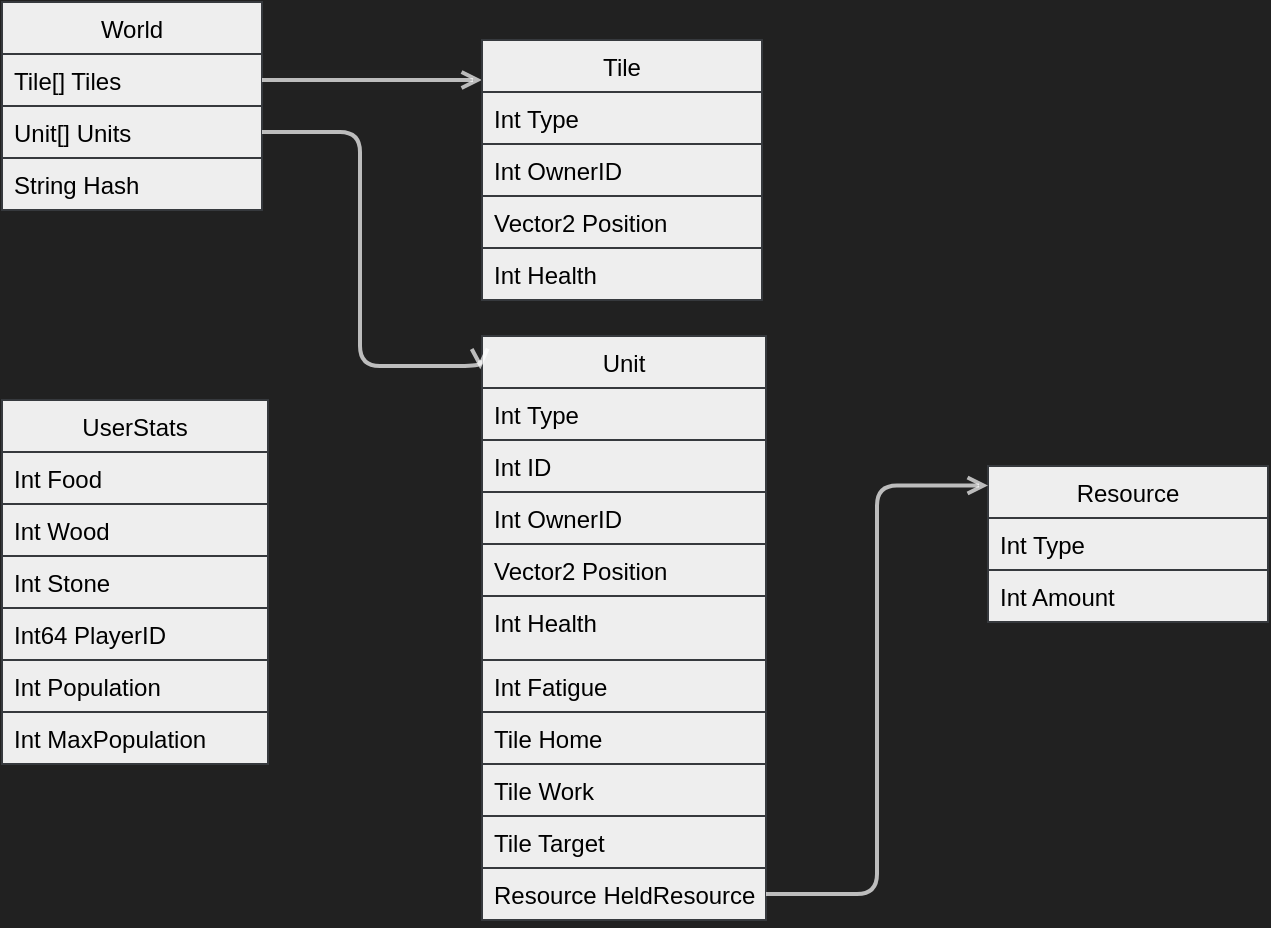 <mxfile version="10.6.0" type="device"><diagram id="PSp3pdaMUobaPZKxGY9P" name="Page-1"><mxGraphModel dx="1403" dy="575" grid="0" gridSize="10" guides="1" tooltips="1" connect="1" arrows="1" fold="1" page="1" pageScale="1" pageWidth="827" pageHeight="1169" background="#212121" math="0" shadow="0"><root><mxCell id="0"/><mxCell id="1" parent="0"/><mxCell id="UWC5HuN4-RCtU19QUpBO-1" value="World" style="swimlane;fontStyle=0;childLayout=stackLayout;horizontal=1;startSize=26;horizontalStack=0;resizeParent=1;resizeParentMax=0;resizeLast=0;collapsible=1;marginBottom=0;glass=0;rounded=0;shadow=0;comic=0;swimlaneLine=1;fillColor=#eeeeee;strokeColor=#36393d;swimlaneFillColor=none;" parent="1" vertex="1"><mxGeometry x="120" y="150" width="130" height="104" as="geometry"/></mxCell><mxCell id="UWC5HuN4-RCtU19QUpBO-2" value="Tile[] Tiles" style="text;align=left;verticalAlign=top;spacingLeft=4;spacingRight=4;overflow=hidden;rotatable=0;points=[[0,0.5],[1,0.5]];portConstraint=eastwest;rounded=0;fillColor=#eeeeee;strokeColor=#36393d;" parent="UWC5HuN4-RCtU19QUpBO-1" vertex="1"><mxGeometry y="26" width="130" height="26" as="geometry"/></mxCell><mxCell id="UWC5HuN4-RCtU19QUpBO-3" value="Unit[] Units" style="text;align=left;verticalAlign=top;spacingLeft=4;spacingRight=4;overflow=hidden;rotatable=0;points=[[0,0.5],[1,0.5]];portConstraint=eastwest;rounded=0;fillColor=#eeeeee;strokeColor=#36393d;" parent="UWC5HuN4-RCtU19QUpBO-1" vertex="1"><mxGeometry y="52" width="130" height="26" as="geometry"/></mxCell><mxCell id="UWC5HuN4-RCtU19QUpBO-4" value="String Hash" style="text;align=left;verticalAlign=top;spacingLeft=4;spacingRight=4;overflow=hidden;rotatable=0;points=[[0,0.5],[1,0.5]];portConstraint=eastwest;rounded=0;glass=0;fillColor=#eeeeee;strokeColor=#36393d;" parent="UWC5HuN4-RCtU19QUpBO-1" vertex="1"><mxGeometry y="78" width="130" height="26" as="geometry"/></mxCell><mxCell id="UWC5HuN4-RCtU19QUpBO-6" style="edgeStyle=orthogonalEdgeStyle;rounded=1;orthogonalLoop=1;jettySize=auto;html=1;exitX=1;exitY=0.5;exitDx=0;exitDy=0;entryX=0;entryY=0.154;entryDx=0;entryDy=0;entryPerimeter=0;strokeColor=#FFFFFF;strokeWidth=2;endArrow=open;endFill=0;opacity=70;" parent="1" source="UWC5HuN4-RCtU19QUpBO-2" target="UWC5HuN4-RCtU19QUpBO-14" edge="1"><mxGeometry relative="1" as="geometry"><mxPoint x="380" y="189" as="targetPoint"/></mxGeometry></mxCell><mxCell id="UWC5HuN4-RCtU19QUpBO-14" value="Tile" style="swimlane;fontStyle=0;childLayout=stackLayout;horizontal=1;startSize=26;horizontalStack=0;resizeParent=1;resizeParentMax=0;resizeLast=0;collapsible=1;marginBottom=0;rounded=0;fillColor=#eeeeee;strokeColor=#36393d;" parent="1" vertex="1"><mxGeometry x="360" y="169" width="140" height="130" as="geometry"><mxRectangle x="360" y="173" width="46" height="26" as="alternateBounds"/></mxGeometry></mxCell><mxCell id="UWC5HuN4-RCtU19QUpBO-15" value="Int Type" style="text;align=left;verticalAlign=top;spacingLeft=4;spacingRight=4;overflow=hidden;rotatable=0;points=[[0,0.5],[1,0.5]];portConstraint=eastwest;rounded=0;fillColor=#eeeeee;strokeColor=#36393d;" parent="UWC5HuN4-RCtU19QUpBO-14" vertex="1"><mxGeometry y="26" width="140" height="26" as="geometry"/></mxCell><mxCell id="UWC5HuN4-RCtU19QUpBO-47" value="Int OwnerID&#10;" style="text;align=left;verticalAlign=top;spacingLeft=4;spacingRight=4;overflow=hidden;rotatable=0;points=[[0,0.5],[1,0.5]];portConstraint=eastwest;rounded=0;fillColor=#eeeeee;strokeColor=#36393d;" parent="UWC5HuN4-RCtU19QUpBO-14" vertex="1"><mxGeometry y="52" width="140" height="26" as="geometry"/></mxCell><mxCell id="UWC5HuN4-RCtU19QUpBO-16" value="Vector2 Position" style="text;align=left;verticalAlign=top;spacingLeft=4;spacingRight=4;overflow=hidden;rotatable=0;points=[[0,0.5],[1,0.5]];portConstraint=eastwest;rounded=0;fillColor=#eeeeee;strokeColor=#36393d;" parent="UWC5HuN4-RCtU19QUpBO-14" vertex="1"><mxGeometry y="78" width="140" height="26" as="geometry"/></mxCell><mxCell id="UWC5HuN4-RCtU19QUpBO-17" value="Int Health" style="text;align=left;verticalAlign=top;spacingLeft=4;spacingRight=4;overflow=hidden;rotatable=0;points=[[0,0.5],[1,0.5]];portConstraint=eastwest;rounded=0;fillColor=#eeeeee;strokeColor=#36393d;" parent="UWC5HuN4-RCtU19QUpBO-14" vertex="1"><mxGeometry y="104" width="140" height="26" as="geometry"/></mxCell><mxCell id="UWC5HuN4-RCtU19QUpBO-23" value="Unit" style="swimlane;fontStyle=0;childLayout=stackLayout;horizontal=1;startSize=26;horizontalStack=0;resizeParent=1;resizeParentMax=0;resizeLast=0;collapsible=1;marginBottom=0;rounded=0;fillColor=#eeeeee;strokeColor=#36393d;" parent="1" vertex="1"><mxGeometry x="360" y="317" width="142" height="292" as="geometry"/></mxCell><mxCell id="UWC5HuN4-RCtU19QUpBO-24" value="Int Type" style="text;align=left;verticalAlign=top;spacingLeft=4;spacingRight=4;overflow=hidden;rotatable=0;points=[[0,0.5],[1,0.5]];portConstraint=eastwest;rounded=0;fillColor=#eeeeee;strokeColor=#36393d;" parent="UWC5HuN4-RCtU19QUpBO-23" vertex="1"><mxGeometry y="26" width="142" height="26" as="geometry"/></mxCell><mxCell id="ng_ZP5GGu7UL0rFEoJOS-4" value="Int ID" style="text;align=left;verticalAlign=top;spacingLeft=4;spacingRight=4;overflow=hidden;rotatable=0;points=[[0,0.5],[1,0.5]];portConstraint=eastwest;rounded=0;fillColor=#eeeeee;strokeColor=#36393d;" vertex="1" parent="UWC5HuN4-RCtU19QUpBO-23"><mxGeometry y="52" width="142" height="26" as="geometry"/></mxCell><mxCell id="UWC5HuN4-RCtU19QUpBO-48" value="Int OwnerID&#10;" style="text;align=left;verticalAlign=top;spacingLeft=4;spacingRight=4;overflow=hidden;rotatable=0;points=[[0,0.5],[1,0.5]];portConstraint=eastwest;rounded=0;fillColor=#eeeeee;strokeColor=#36393d;" parent="UWC5HuN4-RCtU19QUpBO-23" vertex="1"><mxGeometry y="78" width="142" height="26" as="geometry"/></mxCell><mxCell id="UWC5HuN4-RCtU19QUpBO-25" value="Vector2 Position" style="text;align=left;verticalAlign=top;spacingLeft=4;spacingRight=4;overflow=hidden;rotatable=0;points=[[0,0.5],[1,0.5]];portConstraint=eastwest;rounded=0;fillColor=#eeeeee;strokeColor=#36393d;" parent="UWC5HuN4-RCtU19QUpBO-23" vertex="1"><mxGeometry y="104" width="142" height="26" as="geometry"/></mxCell><mxCell id="UWC5HuN4-RCtU19QUpBO-26" value="Int Health" style="text;align=left;verticalAlign=top;spacingLeft=4;spacingRight=4;overflow=hidden;rotatable=0;points=[[0,0.5],[1,0.5]];portConstraint=eastwest;rounded=0;fillColor=#eeeeee;strokeColor=#36393d;" parent="UWC5HuN4-RCtU19QUpBO-23" vertex="1"><mxGeometry y="130" width="142" height="32" as="geometry"/></mxCell><mxCell id="UWC5HuN4-RCtU19QUpBO-29" value="Int Fatigue" style="text;align=left;verticalAlign=top;spacingLeft=4;spacingRight=4;overflow=hidden;rotatable=0;points=[[0,0.5],[1,0.5]];portConstraint=eastwest;rounded=0;fillColor=#eeeeee;strokeColor=#36393d;" parent="UWC5HuN4-RCtU19QUpBO-23" vertex="1"><mxGeometry y="162" width="142" height="26" as="geometry"/></mxCell><mxCell id="UWC5HuN4-RCtU19QUpBO-30" value="Tile Home" style="text;align=left;verticalAlign=top;spacingLeft=4;spacingRight=4;overflow=hidden;rotatable=0;points=[[0,0.5],[1,0.5]];portConstraint=eastwest;rounded=0;fillColor=#eeeeee;strokeColor=#36393d;" parent="UWC5HuN4-RCtU19QUpBO-23" vertex="1"><mxGeometry y="188" width="142" height="26" as="geometry"/></mxCell><mxCell id="UWC5HuN4-RCtU19QUpBO-31" value="Tile Work" style="text;align=left;verticalAlign=top;spacingLeft=4;spacingRight=4;overflow=hidden;rotatable=0;points=[[0,0.5],[1,0.5]];portConstraint=eastwest;rounded=0;fillColor=#eeeeee;strokeColor=#36393d;" parent="UWC5HuN4-RCtU19QUpBO-23" vertex="1"><mxGeometry y="214" width="142" height="26" as="geometry"/></mxCell><mxCell id="UWC5HuN4-RCtU19QUpBO-38" value="Tile Target" style="text;align=left;verticalAlign=top;spacingLeft=4;spacingRight=4;overflow=hidden;rotatable=0;points=[[0,0.5],[1,0.5]];portConstraint=eastwest;rounded=0;fillColor=#eeeeee;strokeColor=#36393d;" parent="UWC5HuN4-RCtU19QUpBO-23" vertex="1"><mxGeometry y="240" width="142" height="26" as="geometry"/></mxCell><mxCell id="UWC5HuN4-RCtU19QUpBO-32" value="Resource HeldResource" style="text;align=left;verticalAlign=top;spacingLeft=4;spacingRight=4;overflow=hidden;rotatable=0;points=[[0,0.5],[1,0.5]];portConstraint=eastwest;rounded=0;fillColor=#eeeeee;strokeColor=#36393d;" parent="UWC5HuN4-RCtU19QUpBO-23" vertex="1"><mxGeometry y="266" width="142" height="26" as="geometry"/></mxCell><mxCell id="UWC5HuN4-RCtU19QUpBO-28" style="edgeStyle=orthogonalEdgeStyle;rounded=1;orthogonalLoop=1;jettySize=auto;html=1;exitX=1;exitY=0.5;exitDx=0;exitDy=0;entryX=-0.006;entryY=0.057;entryDx=0;entryDy=0;entryPerimeter=0;strokeColor=#FFFFFF;comic=0;strokeWidth=2;endArrow=open;endFill=0;opacity=70;" parent="1" source="UWC5HuN4-RCtU19QUpBO-3" target="UWC5HuN4-RCtU19QUpBO-23" edge="1"><mxGeometry relative="1" as="geometry"><Array as="points"><mxPoint x="299" y="215"/><mxPoint x="299" y="332"/></Array></mxGeometry></mxCell><mxCell id="UWC5HuN4-RCtU19QUpBO-33" value="Resource" style="swimlane;fontStyle=0;childLayout=stackLayout;horizontal=1;startSize=26;horizontalStack=0;resizeParent=1;resizeParentMax=0;resizeLast=0;collapsible=1;marginBottom=0;rounded=0;fillColor=#eeeeee;strokeColor=#36393d;" parent="1" vertex="1"><mxGeometry x="613" y="382" width="140" height="78" as="geometry"><mxRectangle x="360" y="173" width="46" height="26" as="alternateBounds"/></mxGeometry></mxCell><mxCell id="UWC5HuN4-RCtU19QUpBO-34" value="Int Type" style="text;align=left;verticalAlign=top;spacingLeft=4;spacingRight=4;overflow=hidden;rotatable=0;points=[[0,0.5],[1,0.5]];portConstraint=eastwest;rounded=0;fillColor=#eeeeee;strokeColor=#36393d;" parent="UWC5HuN4-RCtU19QUpBO-33" vertex="1"><mxGeometry y="26" width="140" height="26" as="geometry"/></mxCell><mxCell id="UWC5HuN4-RCtU19QUpBO-35" value="Int Amount" style="text;align=left;verticalAlign=top;spacingLeft=4;spacingRight=4;overflow=hidden;rotatable=0;points=[[0,0.5],[1,0.5]];portConstraint=eastwest;rounded=0;fillColor=#eeeeee;strokeColor=#36393d;" parent="UWC5HuN4-RCtU19QUpBO-33" vertex="1"><mxGeometry y="52" width="140" height="26" as="geometry"/></mxCell><mxCell id="UWC5HuN4-RCtU19QUpBO-37" style="edgeStyle=orthogonalEdgeStyle;rounded=1;orthogonalLoop=1;jettySize=auto;html=1;exitX=1;exitY=0.5;exitDx=0;exitDy=0;entryX=0;entryY=0.125;entryDx=0;entryDy=0;entryPerimeter=0;strokeColor=#FFFFFF;comic=0;strokeWidth=2;endArrow=open;endFill=0;opacity=70;" parent="1" source="UWC5HuN4-RCtU19QUpBO-32" target="UWC5HuN4-RCtU19QUpBO-33" edge="1"><mxGeometry relative="1" as="geometry"><mxPoint x="260" y="225" as="sourcePoint"/><mxPoint x="369" y="342" as="targetPoint"/></mxGeometry></mxCell><mxCell id="UWC5HuN4-RCtU19QUpBO-39" value="UserStats" style="swimlane;fontStyle=0;childLayout=stackLayout;horizontal=1;startSize=26;horizontalStack=0;resizeParent=1;resizeParentMax=0;resizeLast=0;collapsible=1;marginBottom=0;glass=0;rounded=0;shadow=0;comic=0;swimlaneLine=1;fillColor=#eeeeee;strokeColor=#36393d;swimlaneFillColor=none;" parent="1" vertex="1"><mxGeometry x="120" y="349" width="133" height="182" as="geometry"/></mxCell><mxCell id="UWC5HuN4-RCtU19QUpBO-40" value="Int Food" style="text;align=left;verticalAlign=top;spacingLeft=4;spacingRight=4;overflow=hidden;rotatable=0;points=[[0,0.5],[1,0.5]];portConstraint=eastwest;rounded=0;fillColor=#eeeeee;strokeColor=#36393d;" parent="UWC5HuN4-RCtU19QUpBO-39" vertex="1"><mxGeometry y="26" width="133" height="26" as="geometry"/></mxCell><mxCell id="ng_ZP5GGu7UL0rFEoJOS-2" value="Int Wood" style="text;align=left;verticalAlign=top;spacingLeft=4;spacingRight=4;overflow=hidden;rotatable=0;points=[[0,0.5],[1,0.5]];portConstraint=eastwest;rounded=0;fillColor=#eeeeee;strokeColor=#36393d;" vertex="1" parent="UWC5HuN4-RCtU19QUpBO-39"><mxGeometry y="52" width="133" height="26" as="geometry"/></mxCell><mxCell id="ng_ZP5GGu7UL0rFEoJOS-3" value="Int Stone" style="text;align=left;verticalAlign=top;spacingLeft=4;spacingRight=4;overflow=hidden;rotatable=0;points=[[0,0.5],[1,0.5]];portConstraint=eastwest;rounded=0;fillColor=#eeeeee;strokeColor=#36393d;" vertex="1" parent="UWC5HuN4-RCtU19QUpBO-39"><mxGeometry y="78" width="133" height="26" as="geometry"/></mxCell><mxCell id="UWC5HuN4-RCtU19QUpBO-46" value="Int64 PlayerID" style="text;align=left;verticalAlign=top;spacingLeft=4;spacingRight=4;overflow=hidden;rotatable=0;points=[[0,0.5],[1,0.5]];portConstraint=eastwest;rounded=0;fillColor=#eeeeee;strokeColor=#36393d;" parent="UWC5HuN4-RCtU19QUpBO-39" vertex="1"><mxGeometry y="104" width="133" height="26" as="geometry"/></mxCell><mxCell id="UWC5HuN4-RCtU19QUpBO-41" value="Int Population" style="text;align=left;verticalAlign=top;spacingLeft=4;spacingRight=4;overflow=hidden;rotatable=0;points=[[0,0.5],[1,0.5]];portConstraint=eastwest;rounded=0;fillColor=#eeeeee;strokeColor=#36393d;" parent="UWC5HuN4-RCtU19QUpBO-39" vertex="1"><mxGeometry y="130" width="133" height="26" as="geometry"/></mxCell><mxCell id="UWC5HuN4-RCtU19QUpBO-44" value="Int MaxPopulation" style="text;align=left;verticalAlign=top;spacingLeft=4;spacingRight=4;overflow=hidden;rotatable=0;points=[[0,0.5],[1,0.5]];portConstraint=eastwest;rounded=0;fillColor=#eeeeee;strokeColor=#36393d;" parent="UWC5HuN4-RCtU19QUpBO-39" vertex="1"><mxGeometry y="156" width="133" height="26" as="geometry"/></mxCell></root></mxGraphModel></diagram></mxfile>